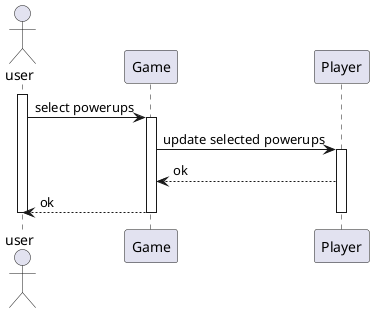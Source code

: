@startuml
actor user

' TODO: check this one again'
' 
participant Game as G
participant Player as U


activate user
        user -> G: select powerups
        activate G
        G -> U: update selected powerups
                activate U
        U --> G: ok
        G --> user: ok
        deactivate U
                deactivate G
        
deactivate user
@enduml
